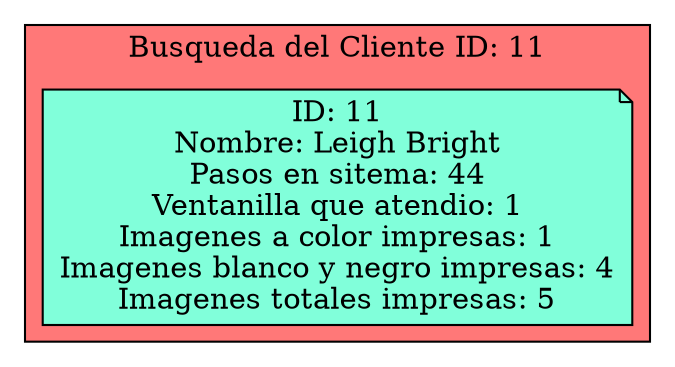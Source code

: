 digraph L {
node[shape=note fillcolor="#A181FF" style =filled]
subgraph cluster_p{
    label= "Busqueda del Cliente ID: 11"
    bgcolor = "#FF7878"
Nodo1008925772[label="ID: 11
Nombre: Leigh Bright
Pasos en sitema: 44
Ventanilla que atendio: 1
Imagenes a color impresas: 1
Imagenes blanco y negro impresas: 4
Imagenes totales impresas: 5",fillcolor="#81FFDA"]

}}